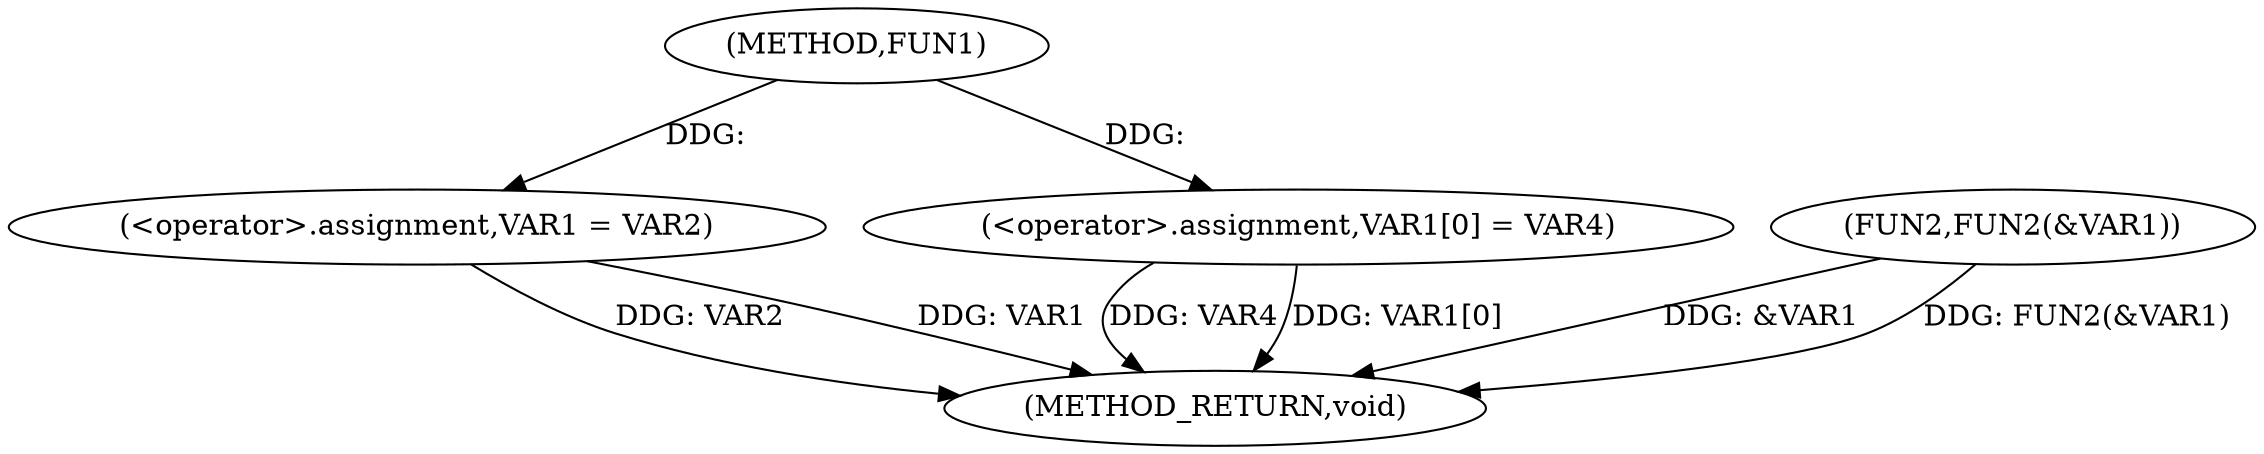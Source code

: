 digraph FUN1 {  
"1000100" [label = "(METHOD,FUN1)" ]
"1000116" [label = "(METHOD_RETURN,void)" ]
"1000105" [label = "(<operator>.assignment,VAR1 = VAR2)" ]
"1000108" [label = "(<operator>.assignment,VAR1[0] = VAR4)" ]
"1000113" [label = "(FUN2,FUN2(&VAR1))" ]
  "1000105" -> "1000116"  [ label = "DDG: VAR2"] 
  "1000113" -> "1000116"  [ label = "DDG: &VAR1"] 
  "1000108" -> "1000116"  [ label = "DDG: VAR4"] 
  "1000113" -> "1000116"  [ label = "DDG: FUN2(&VAR1)"] 
  "1000105" -> "1000116"  [ label = "DDG: VAR1"] 
  "1000108" -> "1000116"  [ label = "DDG: VAR1[0]"] 
  "1000100" -> "1000105"  [ label = "DDG: "] 
  "1000100" -> "1000108"  [ label = "DDG: "] 
}
